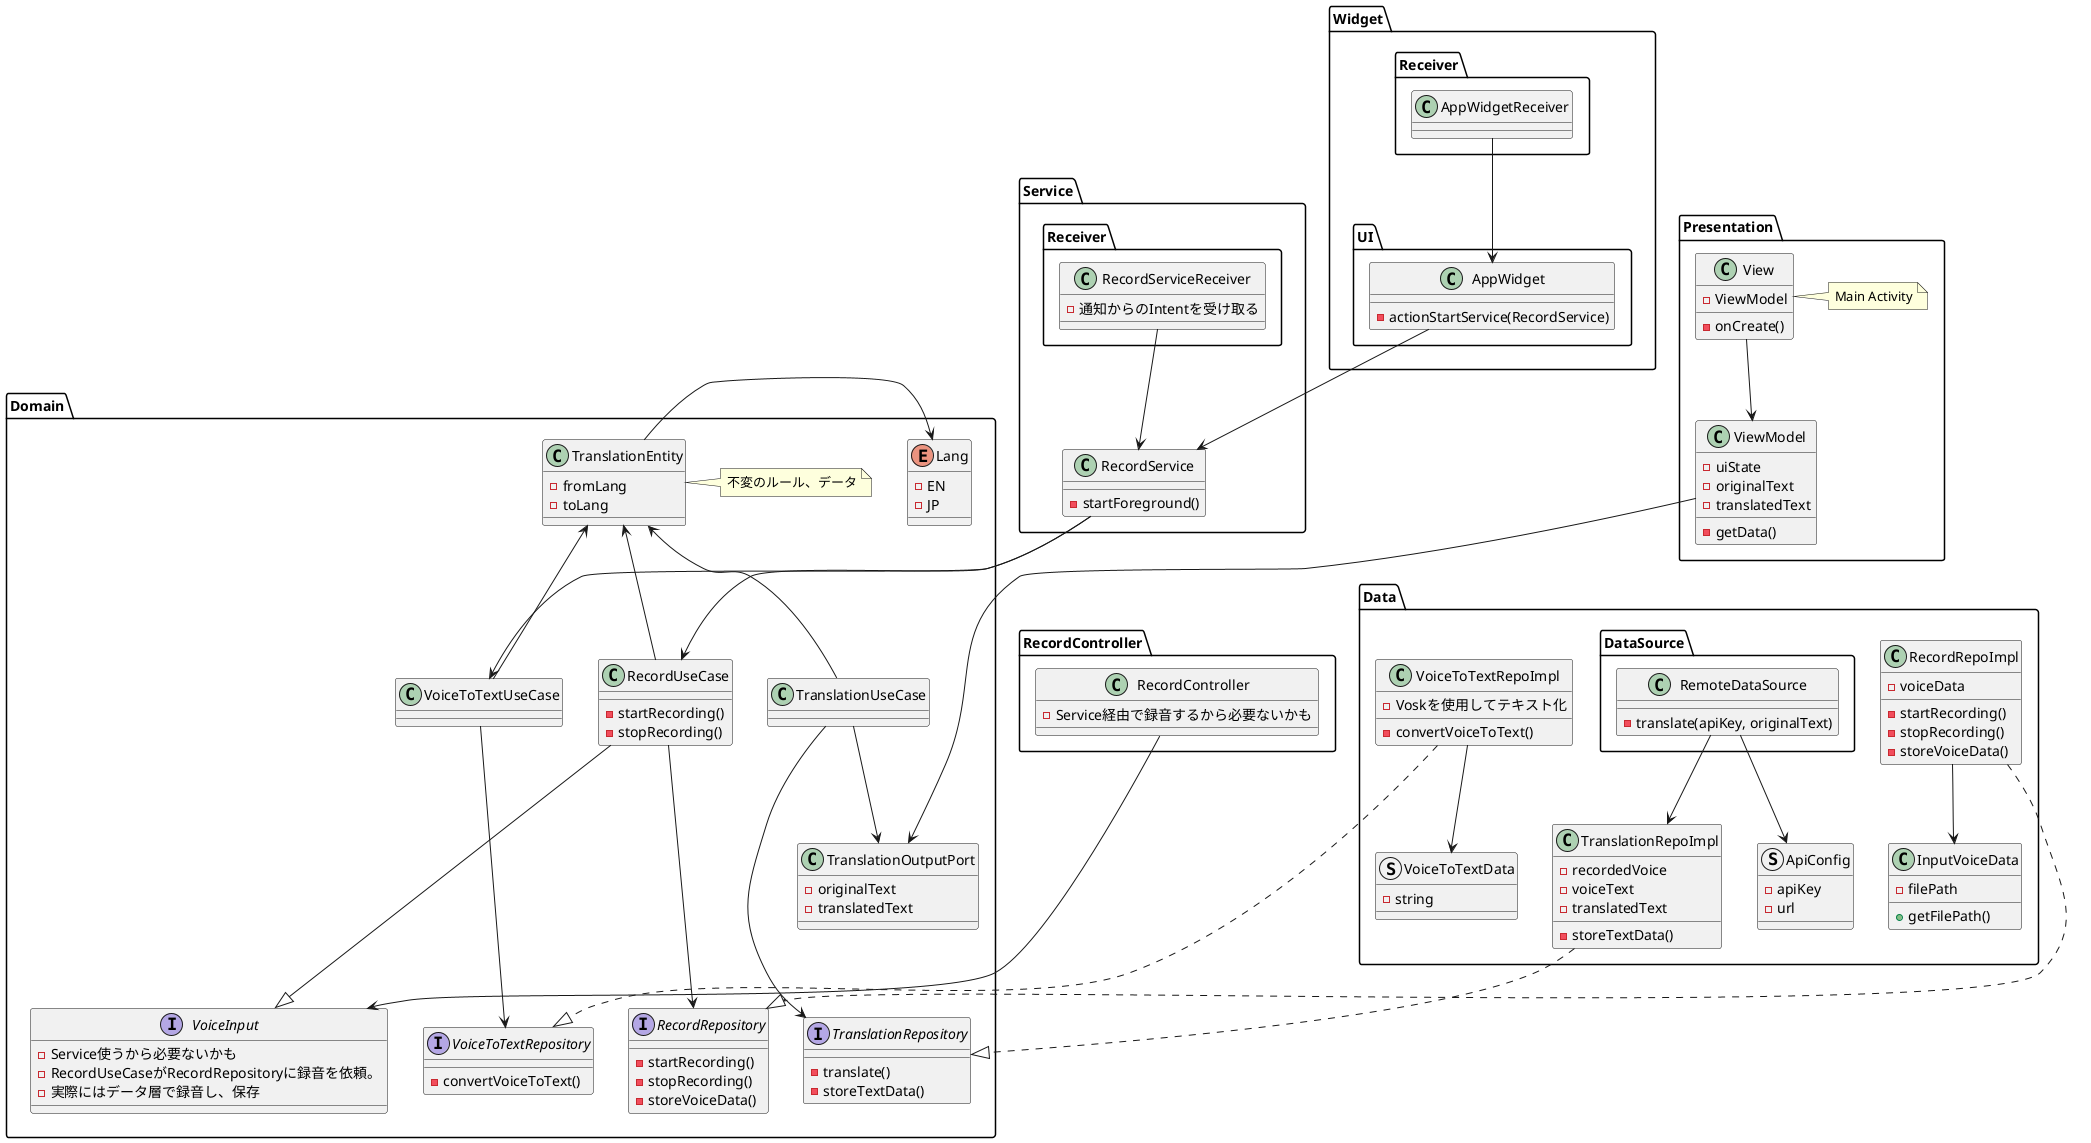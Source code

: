 @startuml

package Domain {

    together {
        class TranslationEntity {
            - fromLang
            - toLang
        }

        enum Lang {
            - EN
            - JP
        }
    }

    together {
        class TranslationUseCase {

        }

        class RecordUseCase {
            - startRecording()
            - stopRecording()
        }

        class VoiceToTextUseCase {

        }
    }

    together {
        interface TranslationRepository {
            - translate()
            - storeTextData()
        }

        interface RecordRepository {
            - startRecording()
            - stopRecording()
            - storeVoiceData()
        }

        interface VoiceToTextRepository {
            - convertVoiceToText()

        }

        interface VoiceInput {
            - Service使うから必要ないかも
            - RecordUseCaseがRecordRepositoryに録音を依頼。
            - 実際にはデータ層で録音し、保存
        }

    }

    class TranslationOutputPort {
        - originalText
        - translatedText
    }



    TranslationEntity --right> Lang
    TranslationUseCase --up> TranslationEntity
    TranslationUseCase --> TranslationRepository
    TranslationUseCase --> TranslationOutputPort
    RecordUseCase --up> TranslationEntity
    RecordUseCase --> RecordRepository
    RecordUseCase ---|> VoiceInput
    VoiceToTextUseCase --up> TranslationEntity
    VoiceToTextUseCase --> VoiceToTextRepository

    note right of TranslationEntity : 不変のルール、データ
}


package RecordController {
    class RecordController {
        - Service経由で録音するから必要ないかも
    }

    RecordController ---> VoiceInput

}


package Presentation {
    class View {
        - ViewModel
        - onCreate()
    }

    class ViewModel {
        - uiState
        - originalText
        - translatedText
        - getData()
    }

    View --> ViewModel
    ViewModel ---> TranslationOutputPort
    note right of View : Main Activity
}


package Data {
    class TranslationRepoImpl {
        - recordedVoice
        - voiceText
        - translatedText
        - storeTextData()
    }

    class RecordRepoImpl {
        - voiceData
        - startRecording()
        - stopRecording()
        - storeVoiceData()
    }

    class VoiceToTextRepoImpl {
        - Voskを使用してテキスト化
        - convertVoiceToText()
    }

    struct ApiConfig {
        - apiKey
        - url
    }

    class InputVoiceData {
        - filePath
        + getFilePath()
    }

    struct VoiceToTextData {
        - string
    }


    package DataSource {

        class RemoteDataSource {
            - translate(apiKey, originalText)
        }
    }


    TranslationRepoImpl ..|> TranslationRepository
    RecordRepoImpl ..|> RecordRepository
    RecordRepoImpl --> InputVoiceData
    RemoteDataSource --> TranslationRepoImpl
    RemoteDataSource --> ApiConfig
    VoiceToTextRepoImpl ..|> VoiceToTextRepository
    VoiceToTextRepoImpl --> VoiceToTextData

}

package Service {
    class RecordService {
        - startForeground()
    }

    package Receiver{
        class RecordServiceReceiver {
            - 通知からのIntentを受け取る
        }
    }

    RecordServiceReceiver --> RecordService
    RecordService --> RecordUseCase
    RecordService --> VoiceToTextUseCase
}

package Widget {
    package UI {
        class AppWidget {
            - actionStartService(RecordService)
        }
    }

    package Receiver {
        class AppWidgetReceiver
    }

    Receiver.AppWidgetReceiver --> UI.AppWidget
    AppWidget --> Service.RecordService
}

@enduml
